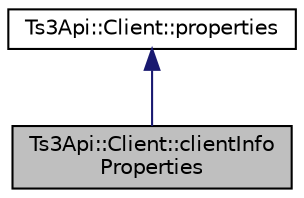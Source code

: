 digraph "Ts3Api::Client::clientInfoProperties"
{
  edge [fontname="Helvetica",fontsize="10",labelfontname="Helvetica",labelfontsize="10"];
  node [fontname="Helvetica",fontsize="10",shape=record];
  Node1 [label="Ts3Api::Client::clientInfo\lProperties",height=0.2,width=0.4,color="black", fillcolor="grey75", style="filled", fontcolor="black"];
  Node2 -> Node1 [dir="back",color="midnightblue",fontsize="10",style="solid",fontname="Helvetica"];
  Node2 [label="Ts3Api::Client::properties",height=0.2,width=0.4,color="black", fillcolor="white", style="filled",URL="$d4/d80/struct_ts3_api_1_1_client_1_1properties.html"];
}
